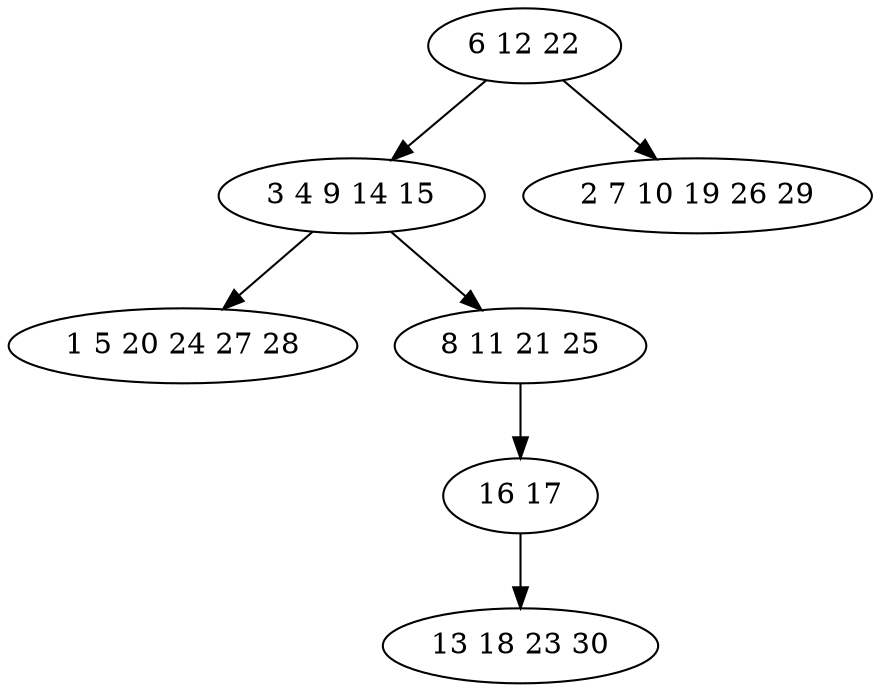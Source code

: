 digraph true_tree {
	"0" -> "1"
	"0" -> "2"
	"1" -> "3"
	"1" -> "4"
	"4" -> "5"
	"5" -> "6"
	"0" [label="6 12 22"];
	"1" [label="3 4 9 14 15"];
	"2" [label="2 7 10 19 26 29"];
	"3" [label="1 5 20 24 27 28"];
	"4" [label="8 11 21 25"];
	"5" [label="16 17"];
	"6" [label="13 18 23 30"];
}
